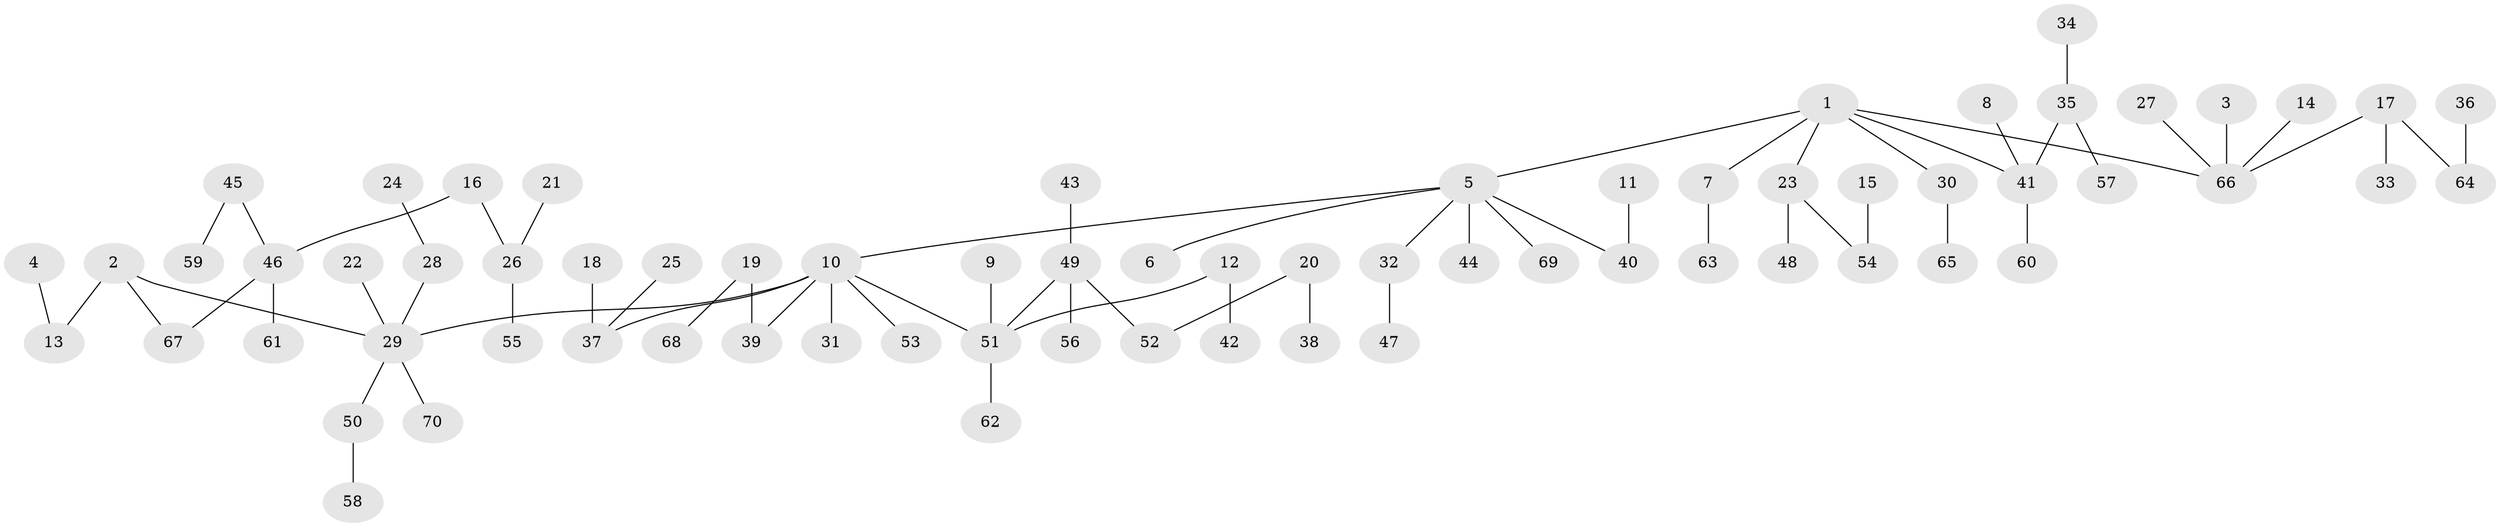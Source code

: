 // original degree distribution, {5: 0.02142857142857143, 6: 0.02142857142857143, 8: 0.007142857142857143, 4: 0.09285714285714286, 3: 0.10714285714285714, 1: 0.5, 2: 0.25}
// Generated by graph-tools (version 1.1) at 2025/50/03/09/25 03:50:24]
// undirected, 70 vertices, 69 edges
graph export_dot {
graph [start="1"]
  node [color=gray90,style=filled];
  1;
  2;
  3;
  4;
  5;
  6;
  7;
  8;
  9;
  10;
  11;
  12;
  13;
  14;
  15;
  16;
  17;
  18;
  19;
  20;
  21;
  22;
  23;
  24;
  25;
  26;
  27;
  28;
  29;
  30;
  31;
  32;
  33;
  34;
  35;
  36;
  37;
  38;
  39;
  40;
  41;
  42;
  43;
  44;
  45;
  46;
  47;
  48;
  49;
  50;
  51;
  52;
  53;
  54;
  55;
  56;
  57;
  58;
  59;
  60;
  61;
  62;
  63;
  64;
  65;
  66;
  67;
  68;
  69;
  70;
  1 -- 5 [weight=1.0];
  1 -- 7 [weight=1.0];
  1 -- 23 [weight=1.0];
  1 -- 30 [weight=1.0];
  1 -- 41 [weight=1.0];
  1 -- 66 [weight=1.0];
  2 -- 13 [weight=1.0];
  2 -- 29 [weight=1.0];
  2 -- 67 [weight=1.0];
  3 -- 66 [weight=1.0];
  4 -- 13 [weight=1.0];
  5 -- 6 [weight=1.0];
  5 -- 10 [weight=1.0];
  5 -- 32 [weight=1.0];
  5 -- 40 [weight=1.0];
  5 -- 44 [weight=1.0];
  5 -- 69 [weight=1.0];
  7 -- 63 [weight=1.0];
  8 -- 41 [weight=1.0];
  9 -- 51 [weight=1.0];
  10 -- 29 [weight=1.0];
  10 -- 31 [weight=1.0];
  10 -- 37 [weight=1.0];
  10 -- 39 [weight=1.0];
  10 -- 51 [weight=1.0];
  10 -- 53 [weight=1.0];
  11 -- 40 [weight=1.0];
  12 -- 42 [weight=1.0];
  12 -- 51 [weight=1.0];
  14 -- 66 [weight=1.0];
  15 -- 54 [weight=1.0];
  16 -- 26 [weight=1.0];
  16 -- 46 [weight=1.0];
  17 -- 33 [weight=1.0];
  17 -- 64 [weight=1.0];
  17 -- 66 [weight=1.0];
  18 -- 37 [weight=1.0];
  19 -- 39 [weight=1.0];
  19 -- 68 [weight=1.0];
  20 -- 38 [weight=1.0];
  20 -- 52 [weight=1.0];
  21 -- 26 [weight=1.0];
  22 -- 29 [weight=1.0];
  23 -- 48 [weight=1.0];
  23 -- 54 [weight=1.0];
  24 -- 28 [weight=1.0];
  25 -- 37 [weight=1.0];
  26 -- 55 [weight=1.0];
  27 -- 66 [weight=1.0];
  28 -- 29 [weight=1.0];
  29 -- 50 [weight=1.0];
  29 -- 70 [weight=1.0];
  30 -- 65 [weight=1.0];
  32 -- 47 [weight=1.0];
  34 -- 35 [weight=1.0];
  35 -- 41 [weight=1.0];
  35 -- 57 [weight=1.0];
  36 -- 64 [weight=1.0];
  41 -- 60 [weight=1.0];
  43 -- 49 [weight=1.0];
  45 -- 46 [weight=1.0];
  45 -- 59 [weight=1.0];
  46 -- 61 [weight=1.0];
  46 -- 67 [weight=1.0];
  49 -- 51 [weight=1.0];
  49 -- 52 [weight=1.0];
  49 -- 56 [weight=1.0];
  50 -- 58 [weight=1.0];
  51 -- 62 [weight=1.0];
}
